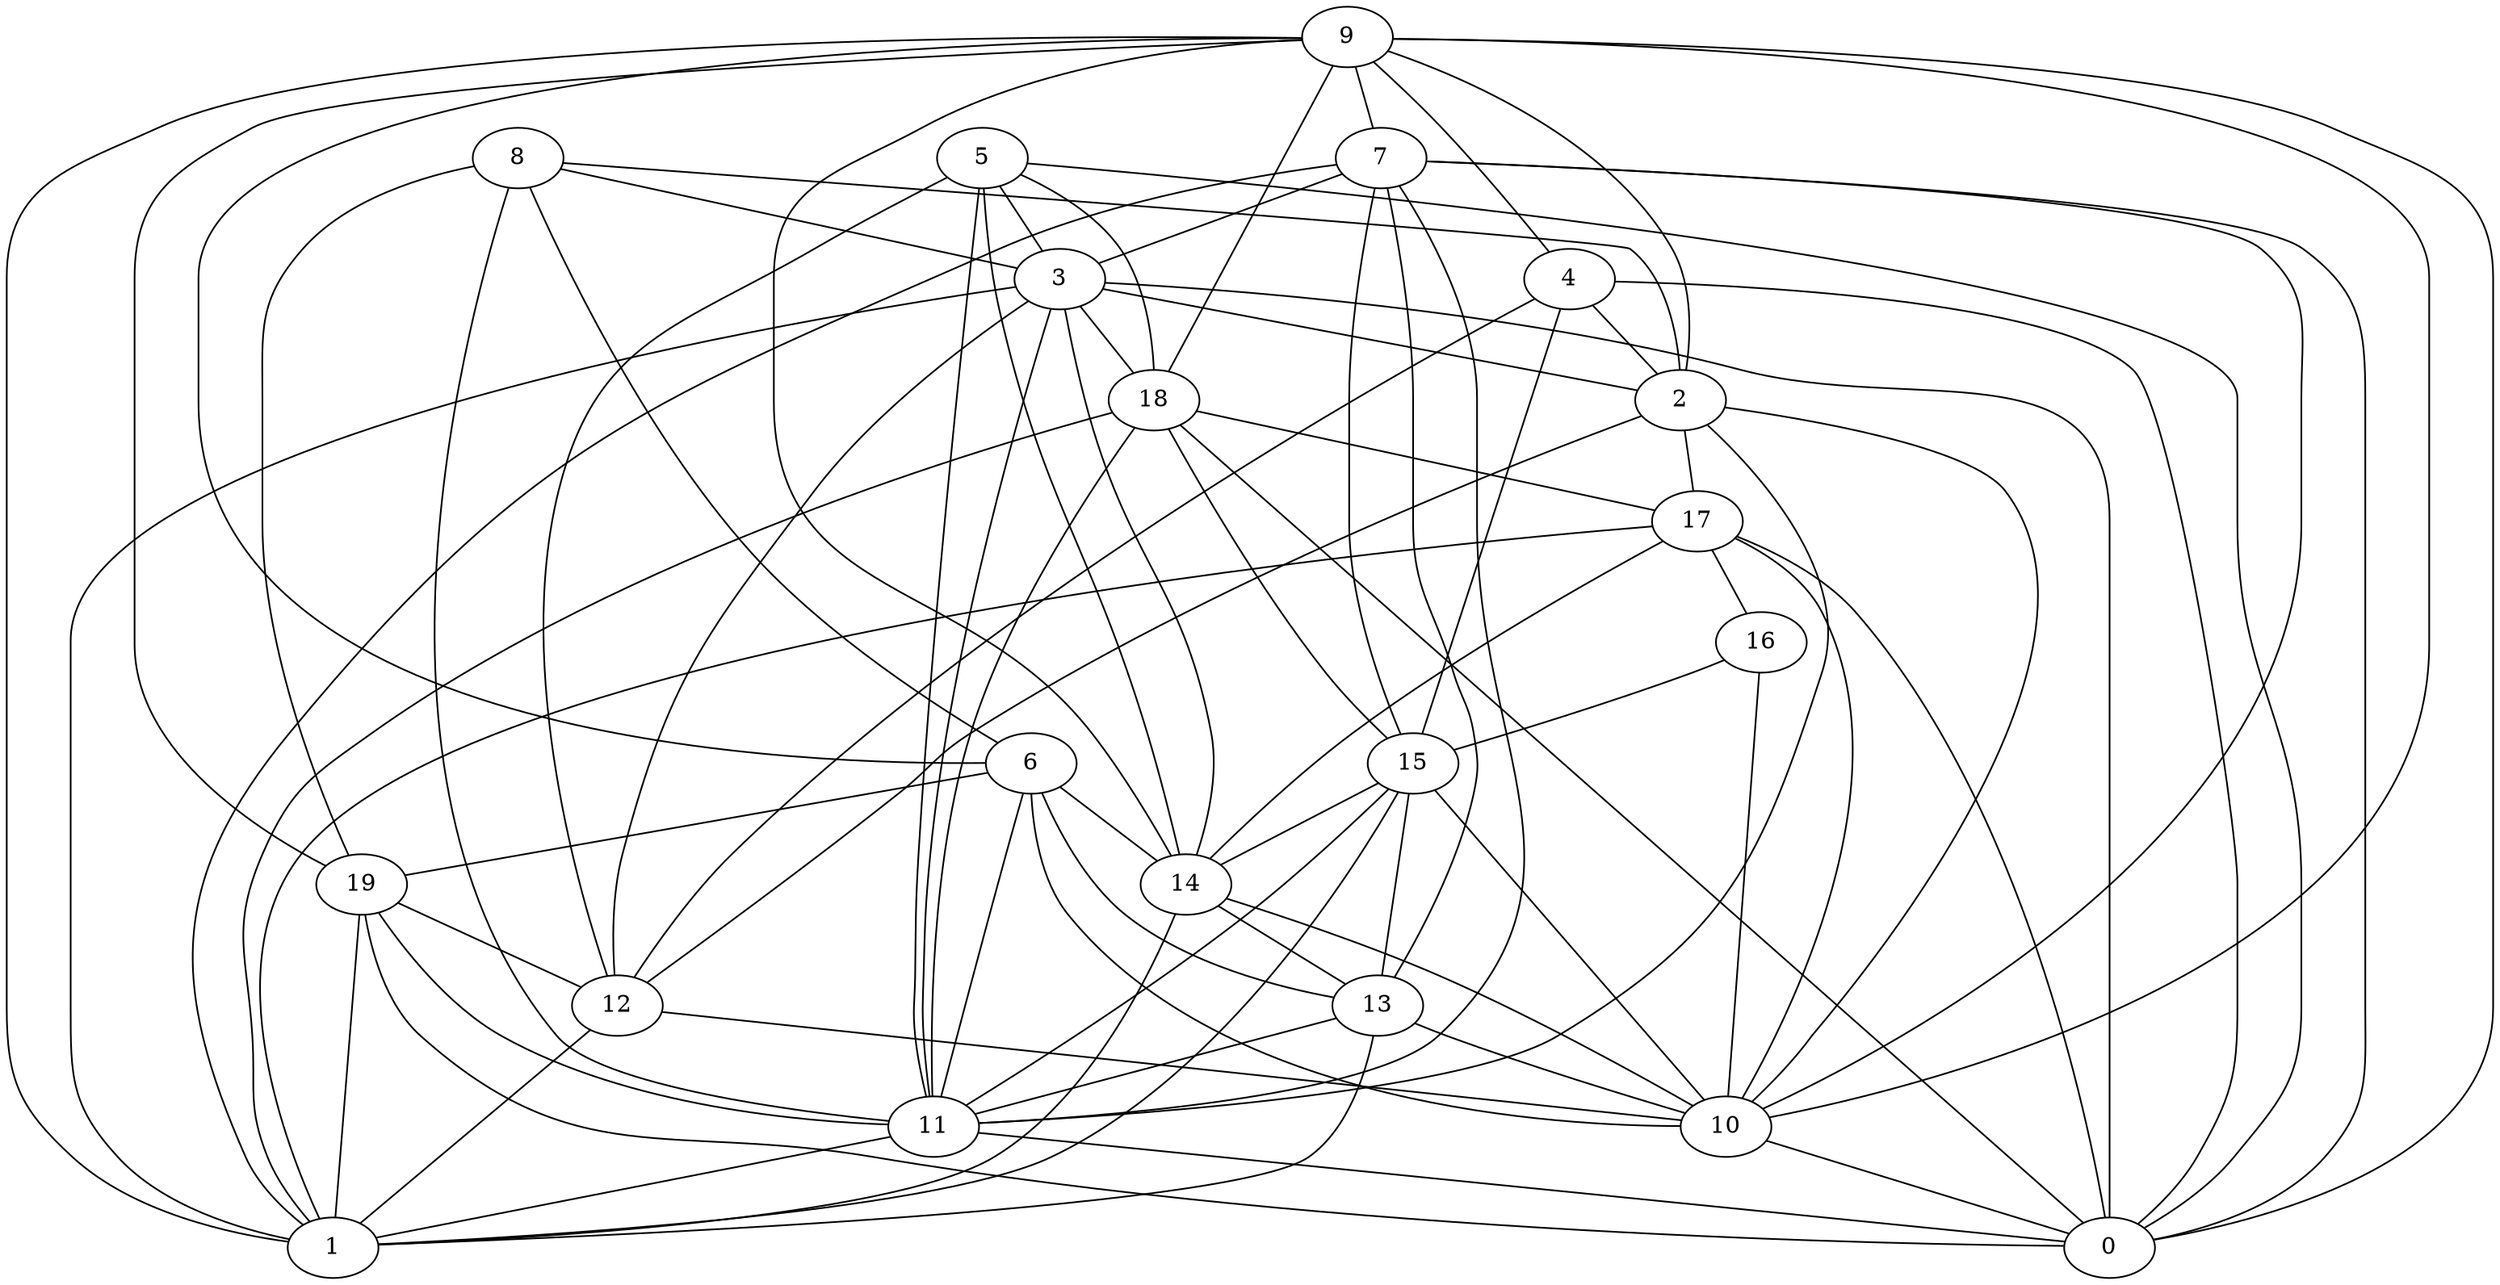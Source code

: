 digraph GG_graph {

subgraph G_graph {
edge [color = black]
"15" -> "10" [dir = none]
"15" -> "1" [dir = none]
"15" -> "14" [dir = none]
"13" -> "10" [dir = none]
"13" -> "11" [dir = none]
"13" -> "1" [dir = none]
"14" -> "13" [dir = none]
"14" -> "1" [dir = none]
"5" -> "12" [dir = none]
"5" -> "11" [dir = none]
"5" -> "0" [dir = none]
"5" -> "14" [dir = none]
"5" -> "18" [dir = none]
"8" -> "3" [dir = none]
"8" -> "6" [dir = none]
"8" -> "19" [dir = none]
"8" -> "11" [dir = none]
"18" -> "17" [dir = none]
"18" -> "15" [dir = none]
"18" -> "0" [dir = none]
"18" -> "1" [dir = none]
"2" -> "11" [dir = none]
"2" -> "10" [dir = none]
"2" -> "17" [dir = none]
"2" -> "12" [dir = none]
"4" -> "12" [dir = none]
"4" -> "15" [dir = none]
"4" -> "0" [dir = none]
"10" -> "0" [dir = none]
"12" -> "10" [dir = none]
"9" -> "14" [dir = none]
"9" -> "7" [dir = none]
"9" -> "18" [dir = none]
"9" -> "6" [dir = none]
"9" -> "4" [dir = none]
"9" -> "2" [dir = none]
"9" -> "19" [dir = none]
"7" -> "1" [dir = none]
"7" -> "0" [dir = none]
"7" -> "15" [dir = none]
"7" -> "11" [dir = none]
"7" -> "13" [dir = none]
"17" -> "16" [dir = none]
"17" -> "1" [dir = none]
"17" -> "10" [dir = none]
"17" -> "0" [dir = none]
"19" -> "1" [dir = none]
"19" -> "12" [dir = none]
"19" -> "11" [dir = none]
"6" -> "10" [dir = none]
"6" -> "11" [dir = none]
"16" -> "15" [dir = none]
"16" -> "10" [dir = none]
"3" -> "0" [dir = none]
"3" -> "12" [dir = none]
"3" -> "14" [dir = none]
"3" -> "1" [dir = none]
"11" -> "0" [dir = none]
"9" -> "10" [dir = none]
"6" -> "13" [dir = none]
"7" -> "3" [dir = none]
"12" -> "1" [dir = none]
"15" -> "13" [dir = none]
"18" -> "11" [dir = none]
"14" -> "10" [dir = none]
"3" -> "18" [dir = none]
"7" -> "10" [dir = none]
"11" -> "1" [dir = none]
"19" -> "0" [dir = none]
"4" -> "2" [dir = none]
"6" -> "14" [dir = none]
"8" -> "2" [dir = none]
"5" -> "3" [dir = none]
"9" -> "1" [dir = none]
"6" -> "19" [dir = none]
"15" -> "11" [dir = none]
"17" -> "14" [dir = none]
"3" -> "11" [dir = none]
"9" -> "0" [dir = none]
"3" -> "2" [dir = none]
}

}
